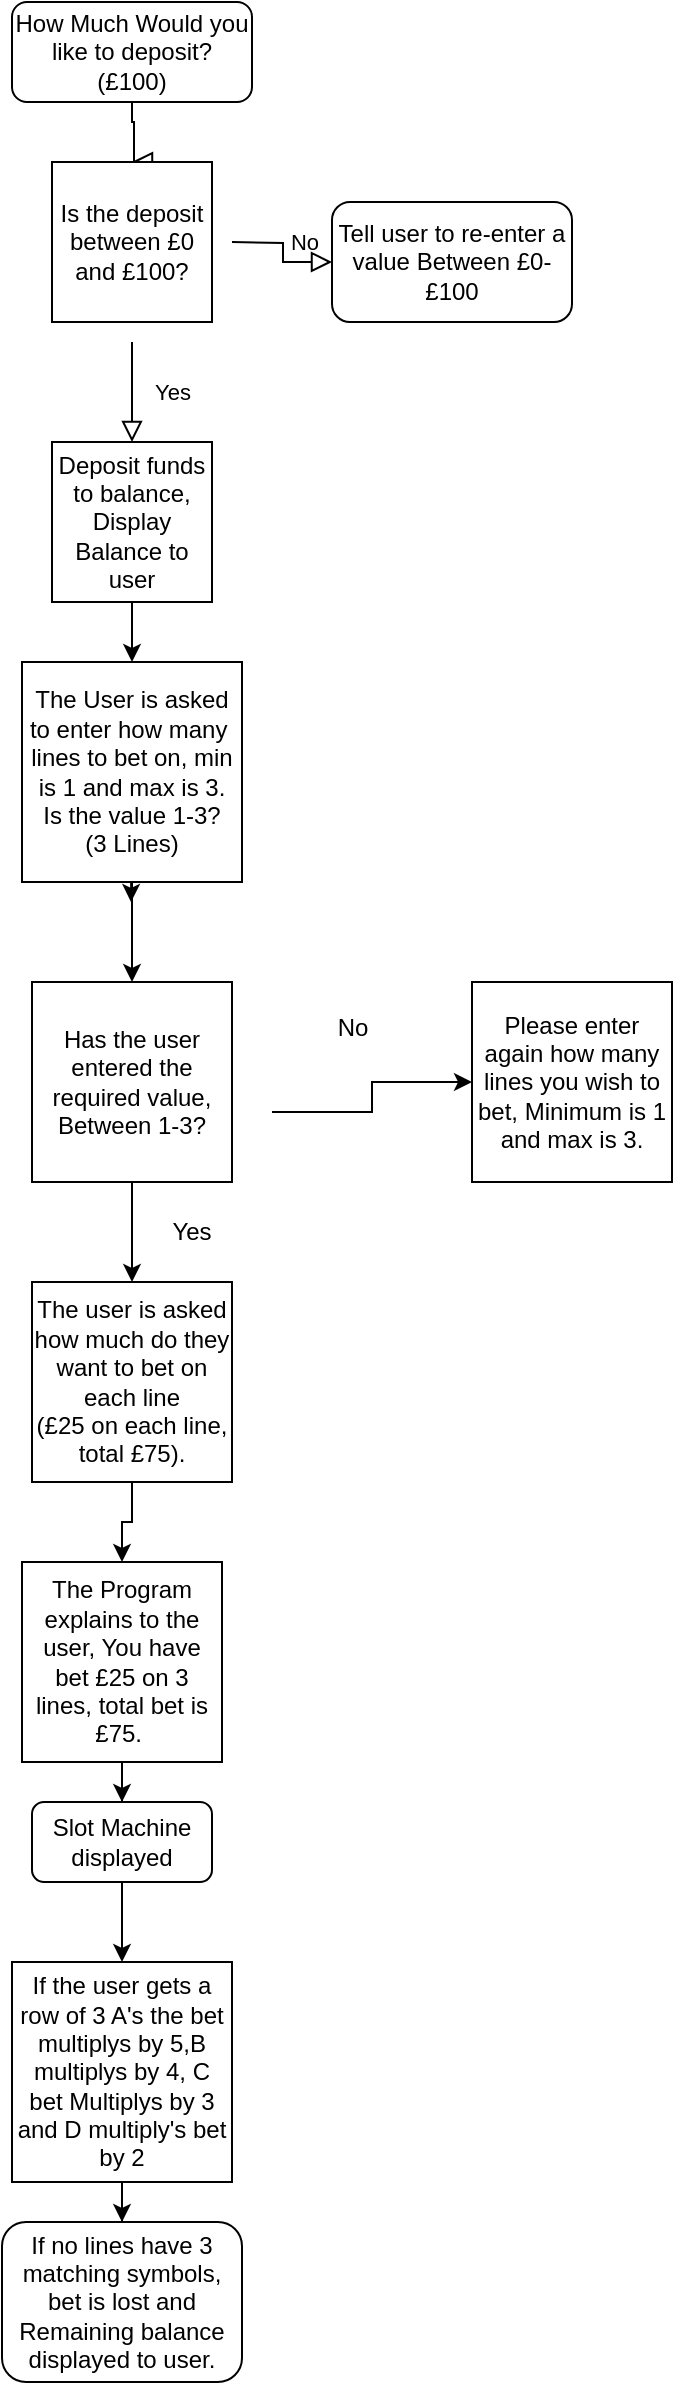 <mxfile version="24.7.5">
  <diagram id="C5RBs43oDa-KdzZeNtuy" name="Page-1">
    <mxGraphModel dx="911" dy="444" grid="1" gridSize="10" guides="1" tooltips="1" connect="1" arrows="1" fold="1" page="1" pageScale="1" pageWidth="1169" pageHeight="1654" math="0" shadow="0">
      <root>
        <mxCell id="WIyWlLk6GJQsqaUBKTNV-0" />
        <mxCell id="WIyWlLk6GJQsqaUBKTNV-1" parent="WIyWlLk6GJQsqaUBKTNV-0" />
        <mxCell id="WIyWlLk6GJQsqaUBKTNV-2" value="" style="rounded=0;html=1;jettySize=auto;orthogonalLoop=1;fontSize=11;endArrow=block;endFill=0;endSize=8;strokeWidth=1;shadow=0;labelBackgroundColor=none;edgeStyle=orthogonalEdgeStyle;entryX=0.5;entryY=0;entryDx=0;entryDy=0;" parent="WIyWlLk6GJQsqaUBKTNV-1" source="WIyWlLk6GJQsqaUBKTNV-3" target="iJiD2MV02rnRHH4pifD3-0" edge="1">
          <mxGeometry relative="1" as="geometry">
            <mxPoint x="220" y="140" as="targetPoint" />
            <Array as="points">
              <mxPoint x="220" y="130" />
              <mxPoint x="221" y="130" />
            </Array>
          </mxGeometry>
        </mxCell>
        <mxCell id="WIyWlLk6GJQsqaUBKTNV-3" value="How Much Would you like to deposit?&lt;div&gt;(£100)&lt;/div&gt;" style="rounded=1;whiteSpace=wrap;html=1;fontSize=12;glass=0;strokeWidth=1;shadow=0;" parent="WIyWlLk6GJQsqaUBKTNV-1" vertex="1">
          <mxGeometry x="160" y="70" width="120" height="50" as="geometry" />
        </mxCell>
        <mxCell id="WIyWlLk6GJQsqaUBKTNV-4" value="Yes" style="rounded=0;html=1;jettySize=auto;orthogonalLoop=1;fontSize=11;endArrow=block;endFill=0;endSize=8;strokeWidth=1;shadow=0;labelBackgroundColor=none;edgeStyle=orthogonalEdgeStyle;" parent="WIyWlLk6GJQsqaUBKTNV-1" edge="1">
          <mxGeometry y="20" relative="1" as="geometry">
            <mxPoint as="offset" />
            <mxPoint x="220" y="240" as="sourcePoint" />
            <mxPoint x="220" y="290" as="targetPoint" />
          </mxGeometry>
        </mxCell>
        <mxCell id="WIyWlLk6GJQsqaUBKTNV-5" value="No" style="edgeStyle=orthogonalEdgeStyle;rounded=0;html=1;jettySize=auto;orthogonalLoop=1;fontSize=11;endArrow=block;endFill=0;endSize=8;strokeWidth=1;shadow=0;labelBackgroundColor=none;" parent="WIyWlLk6GJQsqaUBKTNV-1" target="WIyWlLk6GJQsqaUBKTNV-7" edge="1">
          <mxGeometry x="-0.15" y="10" relative="1" as="geometry">
            <mxPoint as="offset" />
            <mxPoint x="270" y="190" as="sourcePoint" />
          </mxGeometry>
        </mxCell>
        <mxCell id="WIyWlLk6GJQsqaUBKTNV-7" value="Tell user to re-enter a value Between £0-£100" style="rounded=1;whiteSpace=wrap;html=1;fontSize=12;glass=0;strokeWidth=1;shadow=0;" parent="WIyWlLk6GJQsqaUBKTNV-1" vertex="1">
          <mxGeometry x="320" y="170" width="120" height="60" as="geometry" />
        </mxCell>
        <mxCell id="iJiD2MV02rnRHH4pifD3-0" value="Is the deposit between £0 and £100?" style="whiteSpace=wrap;html=1;aspect=fixed;" vertex="1" parent="WIyWlLk6GJQsqaUBKTNV-1">
          <mxGeometry x="180" y="150" width="80" height="80" as="geometry" />
        </mxCell>
        <mxCell id="iJiD2MV02rnRHH4pifD3-32" value="" style="edgeStyle=orthogonalEdgeStyle;rounded=0;orthogonalLoop=1;jettySize=auto;html=1;" edge="1" parent="WIyWlLk6GJQsqaUBKTNV-1" source="iJiD2MV02rnRHH4pifD3-1" target="iJiD2MV02rnRHH4pifD3-3">
          <mxGeometry relative="1" as="geometry" />
        </mxCell>
        <mxCell id="iJiD2MV02rnRHH4pifD3-1" value="Deposit funds to balance,&lt;div&gt;Display Balance to user&lt;/div&gt;" style="whiteSpace=wrap;html=1;aspect=fixed;" vertex="1" parent="WIyWlLk6GJQsqaUBKTNV-1">
          <mxGeometry x="180" y="290" width="80" height="80" as="geometry" />
        </mxCell>
        <mxCell id="iJiD2MV02rnRHH4pifD3-2" value="" style="endArrow=classic;html=1;rounded=0;" edge="1" parent="WIyWlLk6GJQsqaUBKTNV-1" source="iJiD2MV02rnRHH4pifD3-3">
          <mxGeometry width="50" height="50" relative="1" as="geometry">
            <mxPoint x="219.5" y="470" as="sourcePoint" />
            <mxPoint x="219.5" y="520" as="targetPoint" />
          </mxGeometry>
        </mxCell>
        <mxCell id="iJiD2MV02rnRHH4pifD3-16" style="edgeStyle=orthogonalEdgeStyle;rounded=0;orthogonalLoop=1;jettySize=auto;html=1;exitX=0.5;exitY=1;exitDx=0;exitDy=0;entryX=0.5;entryY=0;entryDx=0;entryDy=0;" edge="1" parent="WIyWlLk6GJQsqaUBKTNV-1" source="iJiD2MV02rnRHH4pifD3-3" target="iJiD2MV02rnRHH4pifD3-11">
          <mxGeometry relative="1" as="geometry" />
        </mxCell>
        <mxCell id="iJiD2MV02rnRHH4pifD3-3" value="The User is asked to enter how many&amp;nbsp; lines to bet on, min is 1 and max is 3.&lt;div&gt;Is the value 1-3?&lt;/div&gt;&lt;div&gt;(3 Lines)&lt;/div&gt;" style="whiteSpace=wrap;html=1;aspect=fixed;" vertex="1" parent="WIyWlLk6GJQsqaUBKTNV-1">
          <mxGeometry x="165" y="400" width="110" height="110" as="geometry" />
        </mxCell>
        <mxCell id="iJiD2MV02rnRHH4pifD3-34" value="" style="edgeStyle=orthogonalEdgeStyle;rounded=0;orthogonalLoop=1;jettySize=auto;html=1;" edge="1" parent="WIyWlLk6GJQsqaUBKTNV-1" source="iJiD2MV02rnRHH4pifD3-8" target="iJiD2MV02rnRHH4pifD3-10">
          <mxGeometry relative="1" as="geometry" />
        </mxCell>
        <mxCell id="iJiD2MV02rnRHH4pifD3-8" value="Yes" style="text;html=1;align=center;verticalAlign=middle;whiteSpace=wrap;rounded=0;" vertex="1" parent="WIyWlLk6GJQsqaUBKTNV-1">
          <mxGeometry x="230" y="610" width="60" height="30" as="geometry" />
        </mxCell>
        <mxCell id="iJiD2MV02rnRHH4pifD3-10" value="Please enter again how many lines you wish to bet, Minimum is 1 and max is 3." style="whiteSpace=wrap;html=1;aspect=fixed;" vertex="1" parent="WIyWlLk6GJQsqaUBKTNV-1">
          <mxGeometry x="390" y="560" width="100" height="100" as="geometry" />
        </mxCell>
        <mxCell id="iJiD2MV02rnRHH4pifD3-17" value="" style="edgeStyle=orthogonalEdgeStyle;rounded=0;orthogonalLoop=1;jettySize=auto;html=1;" edge="1" parent="WIyWlLk6GJQsqaUBKTNV-1" source="iJiD2MV02rnRHH4pifD3-11" target="iJiD2MV02rnRHH4pifD3-13">
          <mxGeometry relative="1" as="geometry" />
        </mxCell>
        <mxCell id="iJiD2MV02rnRHH4pifD3-11" value="Has the user entered the required value, Between 1-3?" style="whiteSpace=wrap;html=1;aspect=fixed;" vertex="1" parent="WIyWlLk6GJQsqaUBKTNV-1">
          <mxGeometry x="170" y="560" width="100" height="100" as="geometry" />
        </mxCell>
        <mxCell id="iJiD2MV02rnRHH4pifD3-13" value="The user is asked how much do they want to bet on each line&lt;div&gt;(£25 on each line, total £75).&lt;/div&gt;" style="whiteSpace=wrap;html=1;aspect=fixed;" vertex="1" parent="WIyWlLk6GJQsqaUBKTNV-1">
          <mxGeometry x="170" y="710" width="100" height="100" as="geometry" />
        </mxCell>
        <mxCell id="iJiD2MV02rnRHH4pifD3-18" value="Yes" style="text;html=1;align=center;verticalAlign=middle;whiteSpace=wrap;rounded=0;" vertex="1" parent="WIyWlLk6GJQsqaUBKTNV-1">
          <mxGeometry x="220" y="670" width="60" height="30" as="geometry" />
        </mxCell>
        <mxCell id="iJiD2MV02rnRHH4pifD3-24" style="edgeStyle=orthogonalEdgeStyle;rounded=0;orthogonalLoop=1;jettySize=auto;html=1;exitX=0.5;exitY=1;exitDx=0;exitDy=0;" edge="1" parent="WIyWlLk6GJQsqaUBKTNV-1" source="iJiD2MV02rnRHH4pifD3-13" target="iJiD2MV02rnRHH4pifD3-13">
          <mxGeometry relative="1" as="geometry" />
        </mxCell>
        <mxCell id="iJiD2MV02rnRHH4pifD3-25" value="" style="edgeStyle=orthogonalEdgeStyle;rounded=0;orthogonalLoop=1;jettySize=auto;html=1;exitX=0.5;exitY=1;exitDx=0;exitDy=0;" edge="1" parent="WIyWlLk6GJQsqaUBKTNV-1" source="iJiD2MV02rnRHH4pifD3-13" target="iJiD2MV02rnRHH4pifD3-21">
          <mxGeometry relative="1" as="geometry">
            <mxPoint x="220" y="1010" as="targetPoint" />
            <mxPoint x="220" y="890" as="sourcePoint" />
          </mxGeometry>
        </mxCell>
        <mxCell id="iJiD2MV02rnRHH4pifD3-39" value="" style="edgeStyle=orthogonalEdgeStyle;rounded=0;orthogonalLoop=1;jettySize=auto;html=1;" edge="1" parent="WIyWlLk6GJQsqaUBKTNV-1" source="iJiD2MV02rnRHH4pifD3-21" target="iJiD2MV02rnRHH4pifD3-38">
          <mxGeometry relative="1" as="geometry" />
        </mxCell>
        <mxCell id="iJiD2MV02rnRHH4pifD3-21" value="The Program explains to the user, You have bet £25 on 3 lines, total bet is £75.&amp;nbsp;" style="whiteSpace=wrap;html=1;aspect=fixed;align=center;" vertex="1" parent="WIyWlLk6GJQsqaUBKTNV-1">
          <mxGeometry x="165" y="850" width="100" height="100" as="geometry" />
        </mxCell>
        <mxCell id="iJiD2MV02rnRHH4pifD3-36" value="" style="edgeStyle=orthogonalEdgeStyle;rounded=0;orthogonalLoop=1;jettySize=auto;html=1;" edge="1" parent="WIyWlLk6GJQsqaUBKTNV-1" source="iJiD2MV02rnRHH4pifD3-28" target="iJiD2MV02rnRHH4pifD3-31">
          <mxGeometry relative="1" as="geometry" />
        </mxCell>
        <mxCell id="iJiD2MV02rnRHH4pifD3-28" value="If the user gets a row of 3 A&#39;s the bet multiplys by 5,B multiplys by 4, C bet Multiplys by 3 and D multiply&#39;s bet by 2" style="whiteSpace=wrap;html=1;aspect=fixed;align=center;" vertex="1" parent="WIyWlLk6GJQsqaUBKTNV-1">
          <mxGeometry x="160" y="1050" width="110" height="110" as="geometry" />
        </mxCell>
        <mxCell id="iJiD2MV02rnRHH4pifD3-31" value="If no lines have 3 matching symbols, bet is lost and Remaining balance displayed to user." style="rounded=1;whiteSpace=wrap;html=1;" vertex="1" parent="WIyWlLk6GJQsqaUBKTNV-1">
          <mxGeometry x="155" y="1180" width="120" height="80" as="geometry" />
        </mxCell>
        <mxCell id="iJiD2MV02rnRHH4pifD3-37" value="No" style="text;html=1;align=center;verticalAlign=middle;resizable=0;points=[];autosize=1;strokeColor=none;fillColor=none;" vertex="1" parent="WIyWlLk6GJQsqaUBKTNV-1">
          <mxGeometry x="310" y="568" width="40" height="30" as="geometry" />
        </mxCell>
        <mxCell id="iJiD2MV02rnRHH4pifD3-40" value="" style="edgeStyle=orthogonalEdgeStyle;rounded=0;orthogonalLoop=1;jettySize=auto;html=1;" edge="1" parent="WIyWlLk6GJQsqaUBKTNV-1" source="iJiD2MV02rnRHH4pifD3-38" target="iJiD2MV02rnRHH4pifD3-28">
          <mxGeometry relative="1" as="geometry" />
        </mxCell>
        <mxCell id="iJiD2MV02rnRHH4pifD3-38" value="Slot Machine displayed" style="rounded=1;whiteSpace=wrap;html=1;" vertex="1" parent="WIyWlLk6GJQsqaUBKTNV-1">
          <mxGeometry x="170" y="970" width="90" height="40" as="geometry" />
        </mxCell>
      </root>
    </mxGraphModel>
  </diagram>
</mxfile>
